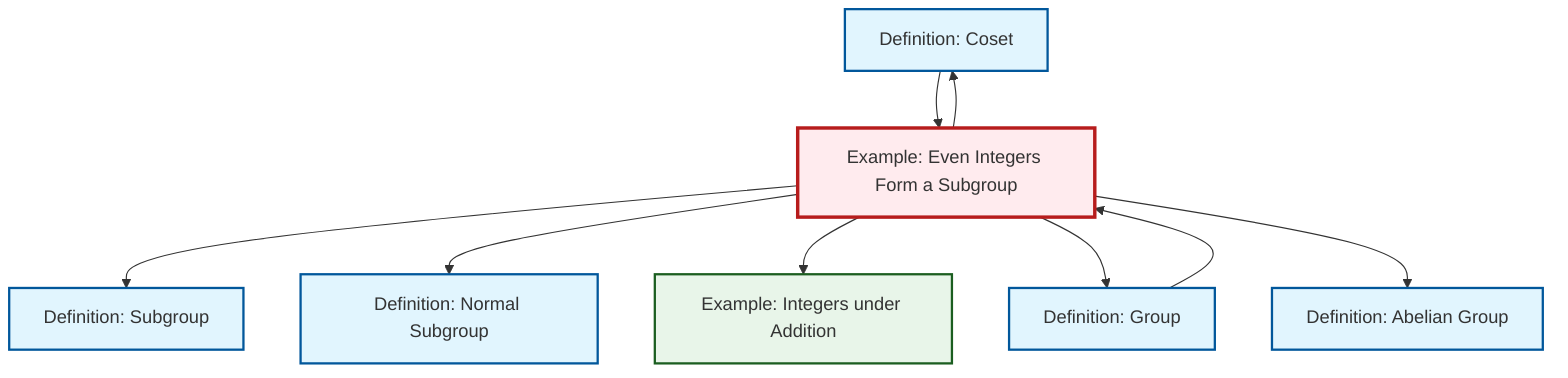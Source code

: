 graph TD
    classDef definition fill:#e1f5fe,stroke:#01579b,stroke-width:2px
    classDef theorem fill:#f3e5f5,stroke:#4a148c,stroke-width:2px
    classDef axiom fill:#fff3e0,stroke:#e65100,stroke-width:2px
    classDef example fill:#e8f5e9,stroke:#1b5e20,stroke-width:2px
    classDef current fill:#ffebee,stroke:#b71c1c,stroke-width:3px
    def-normal-subgroup["Definition: Normal Subgroup"]:::definition
    def-coset["Definition: Coset"]:::definition
    def-subgroup["Definition: Subgroup"]:::definition
    def-group["Definition: Group"]:::definition
    ex-integers-addition["Example: Integers under Addition"]:::example
    def-abelian-group["Definition: Abelian Group"]:::definition
    ex-even-integers-subgroup["Example: Even Integers Form a Subgroup"]:::example
    ex-even-integers-subgroup --> def-subgroup
    def-group --> ex-even-integers-subgroup
    ex-even-integers-subgroup --> def-normal-subgroup
    def-coset --> ex-even-integers-subgroup
    ex-even-integers-subgroup --> def-coset
    ex-even-integers-subgroup --> ex-integers-addition
    ex-even-integers-subgroup --> def-group
    ex-even-integers-subgroup --> def-abelian-group
    class ex-even-integers-subgroup current